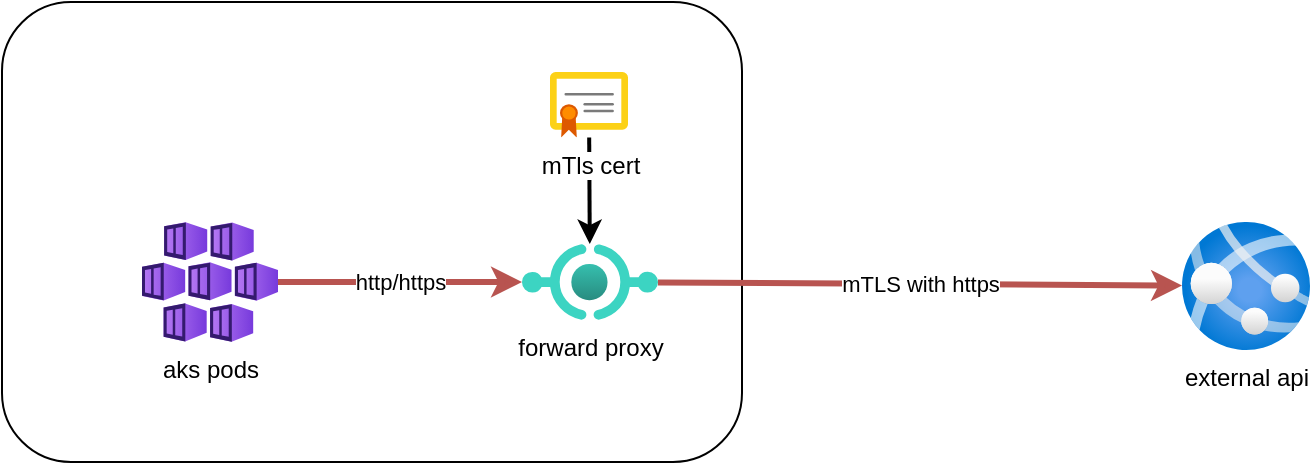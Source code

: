 <mxfile>
    <diagram id="BqF9gWCEwMpaWxjTifD0" name="Page-1">
        <mxGraphModel dx="1243" dy="721" grid="1" gridSize="10" guides="1" tooltips="1" connect="1" arrows="1" fold="1" page="1" pageScale="1" pageWidth="827" pageHeight="1169" math="0" shadow="0">
            <root>
                <mxCell id="0"/>
                <mxCell id="1" parent="0"/>
                <mxCell id="2" value="" style="rounded=1;whiteSpace=wrap;html=1;" vertex="1" parent="1">
                    <mxGeometry x="120" y="200" width="370" height="230" as="geometry"/>
                </mxCell>
                <mxCell id="7" value="http/https" style="edgeStyle=none;html=1;fillColor=#f8cecc;strokeColor=#b85450;strokeWidth=3;" edge="1" parent="1" source="3" target="4">
                    <mxGeometry relative="1" as="geometry"/>
                </mxCell>
                <mxCell id="3" value="aks pods" style="aspect=fixed;html=1;points=[];align=center;image;fontSize=12;image=img/lib/azure2/containers/Kubernetes_Services.svg;" vertex="1" parent="1">
                    <mxGeometry x="190" y="310" width="68" height="60" as="geometry"/>
                </mxCell>
                <mxCell id="6" value="mTLS with https" style="edgeStyle=none;html=1;fillColor=#f8cecc;strokeColor=#b85450;strokeWidth=3;" edge="1" parent="1" source="4" target="5">
                    <mxGeometry relative="1" as="geometry"/>
                </mxCell>
                <mxCell id="4" value="forward proxy" style="aspect=fixed;html=1;points=[];align=center;image;fontSize=12;image=img/lib/azure2/other/API_Proxy.svg;" vertex="1" parent="1">
                    <mxGeometry x="380" y="321" width="68" height="38" as="geometry"/>
                </mxCell>
                <mxCell id="5" value="external api" style="aspect=fixed;html=1;points=[];align=center;image;fontSize=12;image=img/lib/azure2/containers/App_Services.svg;" vertex="1" parent="1">
                    <mxGeometry x="710" y="310" width="64" height="64" as="geometry"/>
                </mxCell>
                <mxCell id="9" style="edgeStyle=none;html=1;strokeWidth=2;" edge="1" parent="1" source="8" target="4">
                    <mxGeometry relative="1" as="geometry"/>
                </mxCell>
                <mxCell id="8" value="mTls cert" style="sketch=0;aspect=fixed;html=1;points=[];align=center;image;fontSize=12;image=img/lib/mscae/Certificate.svg;" vertex="1" parent="1">
                    <mxGeometry x="394" y="235" width="39" height="32.76" as="geometry"/>
                </mxCell>
            </root>
        </mxGraphModel>
    </diagram>
</mxfile>